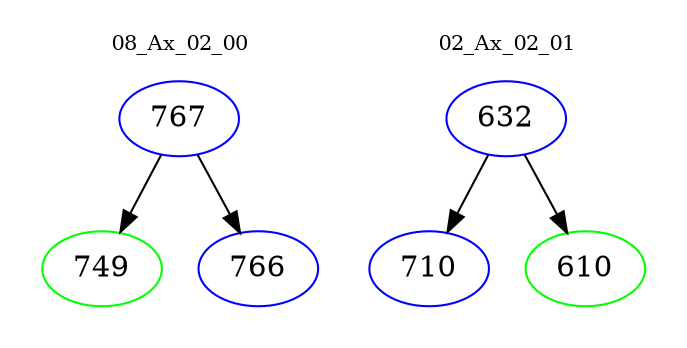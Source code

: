 digraph{
subgraph cluster_0 {
color = white
label = "08_Ax_02_00";
fontsize=10;
T0_767 [label="767", color="blue"]
T0_767 -> T0_749 [color="black"]
T0_749 [label="749", color="green"]
T0_767 -> T0_766 [color="black"]
T0_766 [label="766", color="blue"]
}
subgraph cluster_1 {
color = white
label = "02_Ax_02_01";
fontsize=10;
T1_632 [label="632", color="blue"]
T1_632 -> T1_710 [color="black"]
T1_710 [label="710", color="blue"]
T1_632 -> T1_610 [color="black"]
T1_610 [label="610", color="green"]
}
}
